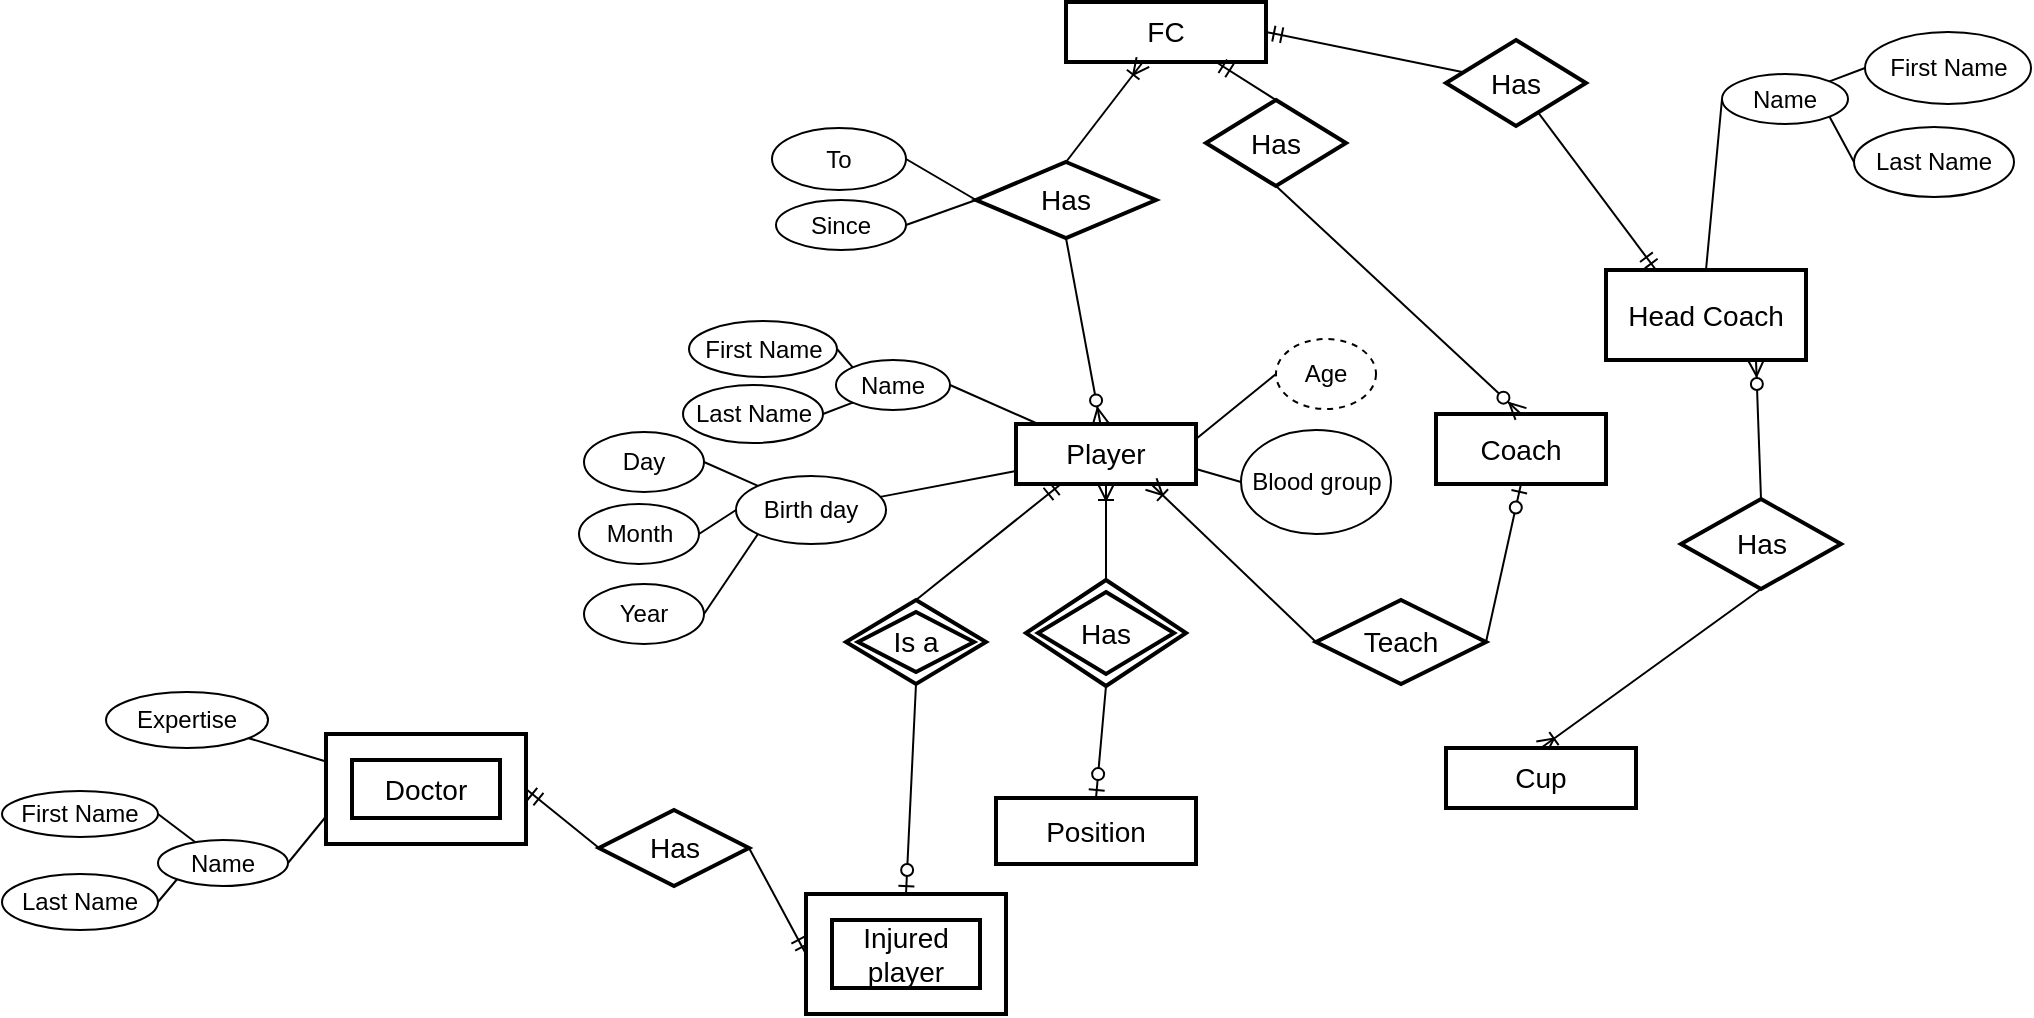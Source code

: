 <mxfile version="10.4.6" type="github"><diagram name="Page-1" id="e56a1550-8fbb-45ad-956c-1786394a9013"><mxGraphModel dx="2288" dy="685" grid="1" gridSize="10" guides="1" tooltips="1" connect="1" arrows="1" fold="1" page="1" pageScale="1" pageWidth="1100" pageHeight="850" background="#ffffff" math="0" shadow="0"><root><mxCell id="0"/><mxCell id="1" parent="0"/><mxCell id="apq4QGrBXz5iYKbzIYqq-2" value="FC" style="strokeWidth=2;whiteSpace=wrap;html=1;align=center;fontSize=14;" parent="1" vertex="1"><mxGeometry x="460" y="89" width="100" height="30" as="geometry"/></mxCell><mxCell id="apq4QGrBXz5iYKbzIYqq-28" style="rounded=0;orthogonalLoop=1;jettySize=auto;html=1;entryX=1;entryY=0.5;entryDx=0;entryDy=0;endArrow=none;endFill=0;" parent="1" source="apq4QGrBXz5iYKbzIYqq-3" target="RYt1uZxcFI_-BedDhEhb-3" edge="1"><mxGeometry relative="1" as="geometry"><mxPoint x="575" y="315" as="targetPoint"/></mxGeometry></mxCell><mxCell id="apq4QGrBXz5iYKbzIYqq-36" style="rounded=0;orthogonalLoop=1;jettySize=auto;html=1;endArrow=none;endFill=0;" parent="1" source="apq4QGrBXz5iYKbzIYqq-3" target="RYt1uZxcFI_-BedDhEhb-1" edge="1"><mxGeometry relative="1" as="geometry"><mxPoint x="330" y="350" as="targetPoint"/></mxGeometry></mxCell><mxCell id="apq4QGrBXz5iYKbzIYqq-57" style="rounded=0;orthogonalLoop=1;jettySize=auto;html=1;exitX=1;exitY=0.75;exitDx=0;exitDy=0;entryX=0;entryY=0.5;entryDx=0;entryDy=0;endArrow=none;endFill=0;" parent="1" source="apq4QGrBXz5iYKbzIYqq-3" target="apq4QGrBXz5iYKbzIYqq-29" edge="1"><mxGeometry relative="1" as="geometry"/></mxCell><mxCell id="apq4QGrBXz5iYKbzIYqq-58" style="rounded=0;orthogonalLoop=1;jettySize=auto;html=1;exitX=1;exitY=0.25;exitDx=0;exitDy=0;entryX=0;entryY=0.5;entryDx=0;entryDy=0;endArrow=none;endFill=0;" parent="1" source="apq4QGrBXz5iYKbzIYqq-3" target="apq4QGrBXz5iYKbzIYqq-32" edge="1"><mxGeometry relative="1" as="geometry"/></mxCell><mxCell id="apq4QGrBXz5iYKbzIYqq-3" value="Player&lt;br&gt;" style="strokeWidth=2;whiteSpace=wrap;html=1;align=center;fontSize=14;" parent="1" vertex="1"><mxGeometry x="435" y="300" width="90" height="30" as="geometry"/></mxCell><mxCell id="apq4QGrBXz5iYKbzIYqq-10" style="rounded=0;orthogonalLoop=1;jettySize=auto;html=1;endArrow=ERzeroToMany;endFill=1;exitX=0.5;exitY=1;exitDx=0;exitDy=0;" parent="1" source="apq4QGrBXz5iYKbzIYqq-6" target="apq4QGrBXz5iYKbzIYqq-3" edge="1"><mxGeometry relative="1" as="geometry"/></mxCell><mxCell id="apq4QGrBXz5iYKbzIYqq-11" style="rounded=0;orthogonalLoop=1;jettySize=auto;html=1;endArrow=ERoneToMany;endFill=0;exitX=0.5;exitY=0;exitDx=0;exitDy=0;" parent="1" source="apq4QGrBXz5iYKbzIYqq-6" target="apq4QGrBXz5iYKbzIYqq-2" edge="1"><mxGeometry relative="1" as="geometry"/></mxCell><mxCell id="BGSauwcj2o7iFnSYqg16-22" style="rounded=0;orthogonalLoop=1;jettySize=auto;html=1;exitX=0;exitY=0.5;exitDx=0;exitDy=0;endArrow=none;endFill=0;entryX=1;entryY=0.5;entryDx=0;entryDy=0;" parent="1" source="apq4QGrBXz5iYKbzIYqq-6" target="BGSauwcj2o7iFnSYqg16-19" edge="1"><mxGeometry relative="1" as="geometry"><mxPoint x="320" y="128" as="targetPoint"/></mxGeometry></mxCell><mxCell id="BGSauwcj2o7iFnSYqg16-23" style="rounded=0;orthogonalLoop=1;jettySize=auto;html=1;exitX=0;exitY=0.5;exitDx=0;exitDy=0;entryX=1;entryY=0.5;entryDx=0;entryDy=0;endArrow=none;endFill=0;" parent="1" source="apq4QGrBXz5iYKbzIYqq-6" target="BGSauwcj2o7iFnSYqg16-18" edge="1"><mxGeometry relative="1" as="geometry"/></mxCell><mxCell id="apq4QGrBXz5iYKbzIYqq-6" value="Has" style="shape=rhombus;strokeWidth=2;fontSize=17;perimeter=rhombusPerimeter;whiteSpace=wrap;html=1;align=center;fontSize=14;" parent="1" vertex="1"><mxGeometry x="415" y="169" width="90" height="38" as="geometry"/></mxCell><mxCell id="apq4QGrBXz5iYKbzIYqq-14" style="edgeStyle=orthogonalEdgeStyle;rounded=0;orthogonalLoop=1;jettySize=auto;html=1;entryX=0.5;entryY=1;entryDx=0;entryDy=0;exitX=0.5;exitY=0;exitDx=0;exitDy=0;endArrow=ERoneToMany;endFill=0;" parent="1" source="BGSauwcj2o7iFnSYqg16-17" target="apq4QGrBXz5iYKbzIYqq-3" edge="1"><mxGeometry relative="1" as="geometry"><mxPoint x="480" y="375" as="sourcePoint"/></mxGeometry></mxCell><mxCell id="apq4QGrBXz5iYKbzIYqq-15" style="rounded=0;orthogonalLoop=1;jettySize=auto;html=1;entryX=0.5;entryY=0;entryDx=0;entryDy=0;exitX=0.5;exitY=1;exitDx=0;exitDy=0;endArrow=ERzeroToOne;endFill=1;" parent="1" source="BGSauwcj2o7iFnSYqg16-17" target="RYt1uZxcFI_-BedDhEhb-37" edge="1"><mxGeometry relative="1" as="geometry"><mxPoint x="480" y="440" as="sourcePoint"/><mxPoint x="480" y="490" as="targetPoint"/></mxGeometry></mxCell><mxCell id="apq4QGrBXz5iYKbzIYqq-26" style="rounded=0;orthogonalLoop=1;jettySize=auto;html=1;exitX=0;exitY=1;exitDx=0;exitDy=0;entryX=1;entryY=0.5;entryDx=0;entryDy=0;endArrow=none;endFill=0;" parent="1" source="RYt1uZxcFI_-BedDhEhb-3" target="apq4QGrBXz5iYKbzIYqq-20" edge="1"><mxGeometry relative="1" as="geometry"><mxPoint x="462.5" y="335.5" as="sourcePoint"/></mxGeometry></mxCell><mxCell id="apq4QGrBXz5iYKbzIYqq-71" style="rounded=0;orthogonalLoop=1;jettySize=auto;html=1;exitX=0;exitY=0;exitDx=0;exitDy=0;entryX=1;entryY=0.5;entryDx=0;entryDy=0;endArrow=none;endFill=0;" parent="1" source="RYt1uZxcFI_-BedDhEhb-3" target="apq4QGrBXz5iYKbzIYqq-18" edge="1"><mxGeometry relative="1" as="geometry"><mxPoint x="417.5" y="300.5" as="sourcePoint"/></mxGeometry></mxCell><mxCell id="apq4QGrBXz5iYKbzIYqq-18" value="First Name&lt;br&gt;" style="ellipse;whiteSpace=wrap;html=1;" parent="1" vertex="1"><mxGeometry x="271.5" y="248.5" width="74" height="28" as="geometry"/></mxCell><mxCell id="apq4QGrBXz5iYKbzIYqq-20" value="Last Name" style="ellipse;whiteSpace=wrap;html=1;" parent="1" vertex="1"><mxGeometry x="268.5" y="280.5" width="70" height="29" as="geometry"/></mxCell><mxCell id="apq4QGrBXz5iYKbzIYqq-29" value="Blood group" style="ellipse;whiteSpace=wrap;html=1;" parent="1" vertex="1"><mxGeometry x="547.5" y="303" width="75" height="52" as="geometry"/></mxCell><mxCell id="apq4QGrBXz5iYKbzIYqq-32" value="Age" style="ellipse;whiteSpace=wrap;html=1;dashed=1;" parent="1" vertex="1"><mxGeometry x="565" y="257.5" width="50" height="35" as="geometry"/></mxCell><mxCell id="apq4QGrBXz5iYKbzIYqq-41" style="rounded=0;orthogonalLoop=1;jettySize=auto;html=1;entryX=1;entryY=0.5;entryDx=0;entryDy=0;exitX=0;exitY=0.5;exitDx=0;exitDy=0;endArrow=none;endFill=0;" parent="1" source="RYt1uZxcFI_-BedDhEhb-1" target="apq4QGrBXz5iYKbzIYqq-38" edge="1"><mxGeometry relative="1" as="geometry"><mxPoint x="275" y="350" as="sourcePoint"/></mxGeometry></mxCell><mxCell id="apq4QGrBXz5iYKbzIYqq-59" style="rounded=0;orthogonalLoop=1;jettySize=auto;html=1;exitX=0;exitY=1;exitDx=0;exitDy=0;entryX=1;entryY=0.5;entryDx=0;entryDy=0;endArrow=none;endFill=0;" parent="1" source="RYt1uZxcFI_-BedDhEhb-1" target="apq4QGrBXz5iYKbzIYqq-39" edge="1"><mxGeometry relative="1" as="geometry"><mxPoint x="291" y="375" as="sourcePoint"/></mxGeometry></mxCell><mxCell id="apq4QGrBXz5iYKbzIYqq-60" style="rounded=0;orthogonalLoop=1;jettySize=auto;html=1;exitX=0;exitY=0;exitDx=0;exitDy=0;entryX=1;entryY=0.5;entryDx=0;entryDy=0;endArrow=none;endFill=0;" parent="1" source="RYt1uZxcFI_-BedDhEhb-1" target="apq4QGrBXz5iYKbzIYqq-37" edge="1"><mxGeometry relative="1" as="geometry"><mxPoint x="291" y="325" as="sourcePoint"/></mxGeometry></mxCell><mxCell id="apq4QGrBXz5iYKbzIYqq-37" value="Day" style="ellipse;whiteSpace=wrap;html=1;" parent="1" vertex="1"><mxGeometry x="219" y="304" width="60" height="30" as="geometry"/></mxCell><mxCell id="apq4QGrBXz5iYKbzIYqq-38" value="Month" style="ellipse;whiteSpace=wrap;html=1;" parent="1" vertex="1"><mxGeometry x="216.5" y="340" width="60" height="30" as="geometry"/></mxCell><mxCell id="apq4QGrBXz5iYKbzIYqq-39" value="Year" style="ellipse;whiteSpace=wrap;html=1;" parent="1" vertex="1"><mxGeometry x="219" y="380" width="60" height="30" as="geometry"/></mxCell><mxCell id="apq4QGrBXz5iYKbzIYqq-52" style="rounded=0;orthogonalLoop=1;jettySize=auto;html=1;entryX=0;entryY=0.5;entryDx=0;entryDy=0;endArrow=none;endFill=0;exitX=0.5;exitY=0;exitDx=0;exitDy=0;" parent="1" source="apq4QGrBXz5iYKbzIYqq-43" target="RYt1uZxcFI_-BedDhEhb-12" edge="1"><mxGeometry relative="1" as="geometry"><mxPoint x="998" y="210" as="targetPoint"/></mxGeometry></mxCell><mxCell id="apq4QGrBXz5iYKbzIYqq-43" value="Head Coach" style="strokeWidth=2;whiteSpace=wrap;html=1;align=center;fontSize=14;" parent="1" vertex="1"><mxGeometry x="730" y="223" width="100" height="45" as="geometry"/></mxCell><mxCell id="apq4QGrBXz5iYKbzIYqq-45" style="rounded=0;orthogonalLoop=1;jettySize=auto;html=1;entryX=0.25;entryY=0;entryDx=0;entryDy=0;endArrow=ERmandOne;endFill=0;" parent="1" source="apq4QGrBXz5iYKbzIYqq-44" target="apq4QGrBXz5iYKbzIYqq-43" edge="1"><mxGeometry relative="1" as="geometry"/></mxCell><mxCell id="apq4QGrBXz5iYKbzIYqq-46" style="rounded=0;orthogonalLoop=1;jettySize=auto;html=1;entryX=1;entryY=0.5;entryDx=0;entryDy=0;endArrow=ERmandOne;endFill=0;" parent="1" source="apq4QGrBXz5iYKbzIYqq-44" target="apq4QGrBXz5iYKbzIYqq-2" edge="1"><mxGeometry relative="1" as="geometry"/></mxCell><mxCell id="apq4QGrBXz5iYKbzIYqq-44" value="Has" style="shape=rhombus;strokeWidth=2;fontSize=17;perimeter=rhombusPerimeter;whiteSpace=wrap;html=1;align=center;fontSize=14;" parent="1" vertex="1"><mxGeometry x="650" y="108" width="70" height="43" as="geometry"/></mxCell><mxCell id="apq4QGrBXz5iYKbzIYqq-56" style="rounded=0;orthogonalLoop=1;jettySize=auto;html=1;entryX=0.75;entryY=1;entryDx=0;entryDy=0;strokeColor=#000000;endArrow=ERoneToMany;endFill=0;exitX=0;exitY=0.5;exitDx=0;exitDy=0;" parent="1" source="apq4QGrBXz5iYKbzIYqq-53" target="apq4QGrBXz5iYKbzIYqq-3" edge="1"><mxGeometry relative="1" as="geometry"/></mxCell><mxCell id="apq4QGrBXz5iYKbzIYqq-61" style="rounded=0;orthogonalLoop=1;jettySize=auto;html=1;exitX=1;exitY=0.5;exitDx=0;exitDy=0;entryX=0.5;entryY=1;entryDx=0;entryDy=0;endArrow=ERzeroToOne;endFill=1;" parent="1" source="apq4QGrBXz5iYKbzIYqq-53" target="RYt1uZxcFI_-BedDhEhb-16" edge="1"><mxGeometry relative="1" as="geometry"/></mxCell><mxCell id="apq4QGrBXz5iYKbzIYqq-53" value="Teach" style="shape=rhombus;strokeWidth=2;fontSize=17;perimeter=rhombusPerimeter;whiteSpace=wrap;html=1;align=center;fontSize=14;" parent="1" vertex="1"><mxGeometry x="585" y="388" width="85" height="42" as="geometry"/></mxCell><mxCell id="apq4QGrBXz5iYKbzIYqq-62" style="rounded=0;orthogonalLoop=1;jettySize=auto;html=1;exitX=0.5;exitY=0;exitDx=0;exitDy=0;entryX=0.75;entryY=1;entryDx=0;entryDy=0;endArrow=ERzeroToMany;endFill=1;" parent="1" source="apq4QGrBXz5iYKbzIYqq-54" target="apq4QGrBXz5iYKbzIYqq-43" edge="1"><mxGeometry relative="1" as="geometry"/></mxCell><mxCell id="apq4QGrBXz5iYKbzIYqq-64" style="rounded=0;orthogonalLoop=1;jettySize=auto;html=1;exitX=0.5;exitY=1;exitDx=0;exitDy=0;entryX=0.5;entryY=0;entryDx=0;entryDy=0;endArrow=ERoneToMany;endFill=0;" parent="1" source="apq4QGrBXz5iYKbzIYqq-54" target="apq4QGrBXz5iYKbzIYqq-63" edge="1"><mxGeometry relative="1" as="geometry"/></mxCell><mxCell id="apq4QGrBXz5iYKbzIYqq-54" value="Has" style="shape=rhombus;strokeWidth=2;fontSize=17;perimeter=rhombusPerimeter;whiteSpace=wrap;html=1;align=center;fontSize=14;" parent="1" vertex="1"><mxGeometry x="767.5" y="337.5" width="80" height="45" as="geometry"/></mxCell><mxCell id="apq4QGrBXz5iYKbzIYqq-63" value="Cup" style="strokeWidth=2;whiteSpace=wrap;html=1;align=center;fontSize=14;" parent="1" vertex="1"><mxGeometry x="650" y="462" width="95" height="30" as="geometry"/></mxCell><mxCell id="BGSauwcj2o7iFnSYqg16-9" style="rounded=0;orthogonalLoop=1;jettySize=auto;html=1;exitX=1;exitY=0.5;exitDx=0;exitDy=0;entryX=0;entryY=0.75;entryDx=0;entryDy=0;endArrow=none;endFill=0;" parent="1" source="RYt1uZxcFI_-BedDhEhb-2" target="RYt1uZxcFI_-BedDhEhb-38" edge="1"><mxGeometry relative="1" as="geometry"><mxPoint x="-20" y="532" as="sourcePoint"/><mxPoint x="150" y="557" as="targetPoint"/></mxGeometry></mxCell><mxCell id="BGSauwcj2o7iFnSYqg16-16" style="rounded=0;orthogonalLoop=1;jettySize=auto;html=1;endArrow=none;endFill=0;exitX=0;exitY=0.25;exitDx=0;exitDy=0;" parent="1" source="RYt1uZxcFI_-BedDhEhb-38" target="BGSauwcj2o7iFnSYqg16-15" edge="1"><mxGeometry relative="1" as="geometry"><mxPoint x="105" y="528.224" as="sourcePoint"/></mxGeometry></mxCell><mxCell id="BGSauwcj2o7iFnSYqg16-7" style="rounded=0;orthogonalLoop=1;jettySize=auto;html=1;entryX=1;entryY=0.5;entryDx=0;entryDy=0;endArrow=none;endFill=0;" parent="1" source="RYt1uZxcFI_-BedDhEhb-2" target="BGSauwcj2o7iFnSYqg16-5" edge="1"><mxGeometry relative="1" as="geometry"><mxPoint x="24" y="407.5" as="sourcePoint"/></mxGeometry></mxCell><mxCell id="BGSauwcj2o7iFnSYqg16-8" style="rounded=0;orthogonalLoop=1;jettySize=auto;html=1;exitX=0;exitY=1;exitDx=0;exitDy=0;entryX=1;entryY=0.5;entryDx=0;entryDy=0;endArrow=none;endFill=0;" parent="1" source="RYt1uZxcFI_-BedDhEhb-2" target="BGSauwcj2o7iFnSYqg16-6" edge="1"><mxGeometry relative="1" as="geometry"><mxPoint x="24" y="457.5" as="sourcePoint"/></mxGeometry></mxCell><mxCell id="BGSauwcj2o7iFnSYqg16-5" value="First Name&lt;br&gt;" style="ellipse;whiteSpace=wrap;html=1;" parent="1" vertex="1"><mxGeometry x="-72" y="483.5" width="78" height="23" as="geometry"/></mxCell><mxCell id="BGSauwcj2o7iFnSYqg16-6" value="Last Name" style="ellipse;whiteSpace=wrap;html=1;" parent="1" vertex="1"><mxGeometry x="-72" y="525" width="78" height="28" as="geometry"/></mxCell><mxCell id="BGSauwcj2o7iFnSYqg16-12" style="rounded=0;orthogonalLoop=1;jettySize=auto;html=1;entryX=1;entryY=0.5;entryDx=0;entryDy=0;endArrow=ERmandOne;endFill=0;exitX=0;exitY=0.5;exitDx=0;exitDy=0;" parent="1" source="BGSauwcj2o7iFnSYqg16-11" target="RYt1uZxcFI_-BedDhEhb-38" edge="1"><mxGeometry relative="1" as="geometry"><mxPoint x="245" y="582" as="targetPoint"/></mxGeometry></mxCell><mxCell id="BGSauwcj2o7iFnSYqg16-13" style="rounded=0;orthogonalLoop=1;jettySize=auto;html=1;exitX=1;exitY=0.5;exitDx=0;exitDy=0;entryX=0;entryY=0.5;entryDx=0;entryDy=0;endArrow=ERmandOne;endFill=0;" parent="1" source="BGSauwcj2o7iFnSYqg16-11" target="RYt1uZxcFI_-BedDhEhb-28" edge="1"><mxGeometry relative="1" as="geometry"/></mxCell><mxCell id="BGSauwcj2o7iFnSYqg16-11" value="Has" style="shape=rhombus;strokeWidth=2;fontSize=17;perimeter=rhombusPerimeter;whiteSpace=wrap;html=1;align=center;fontSize=14;" parent="1" vertex="1"><mxGeometry x="226.5" y="493" width="75" height="38" as="geometry"/></mxCell><mxCell id="BGSauwcj2o7iFnSYqg16-15" value="Expertise" style="ellipse;whiteSpace=wrap;html=1;" parent="1" vertex="1"><mxGeometry x="-20" y="434" width="81" height="28" as="geometry"/></mxCell><mxCell id="BGSauwcj2o7iFnSYqg16-17" value="Has" style="shape=rhombus;double=1;strokeWidth=2;fontSize=17;perimeter=rhombusPerimeter;whiteSpace=wrap;html=1;align=center;fontSize=14;" parent="1" vertex="1"><mxGeometry x="440" y="378" width="80" height="53" as="geometry"/></mxCell><mxCell id="BGSauwcj2o7iFnSYqg16-18" value="To" style="ellipse;whiteSpace=wrap;html=1;" parent="1" vertex="1"><mxGeometry x="313" y="152" width="67" height="31" as="geometry"/></mxCell><mxCell id="BGSauwcj2o7iFnSYqg16-19" value="Since" style="ellipse;whiteSpace=wrap;html=1;" parent="1" vertex="1"><mxGeometry x="315" y="188" width="65" height="25" as="geometry"/></mxCell><mxCell id="RYt1uZxcFI_-BedDhEhb-1" value="Birth day" style="ellipse;whiteSpace=wrap;html=1;" vertex="1" parent="1"><mxGeometry x="295" y="326" width="75" height="34" as="geometry"/></mxCell><mxCell id="RYt1uZxcFI_-BedDhEhb-2" value="Name" style="ellipse;whiteSpace=wrap;html=1;" vertex="1" parent="1"><mxGeometry x="6" y="508" width="65" height="23" as="geometry"/></mxCell><mxCell id="RYt1uZxcFI_-BedDhEhb-3" value="Name" style="ellipse;whiteSpace=wrap;html=1;" vertex="1" parent="1"><mxGeometry x="345" y="268" width="57" height="25" as="geometry"/></mxCell><mxCell id="RYt1uZxcFI_-BedDhEhb-8" style="rounded=0;orthogonalLoop=1;jettySize=auto;html=1;exitX=1;exitY=1;exitDx=0;exitDy=0;entryX=0;entryY=0.5;entryDx=0;entryDy=0;endArrow=none;endFill=0;" edge="1" parent="1" source="RYt1uZxcFI_-BedDhEhb-12" target="RYt1uZxcFI_-BedDhEhb-11"><mxGeometry relative="1" as="geometry"><mxPoint x="935" y="162.5" as="sourcePoint"/></mxGeometry></mxCell><mxCell id="RYt1uZxcFI_-BedDhEhb-9" style="rounded=0;orthogonalLoop=1;jettySize=auto;html=1;exitX=1;exitY=0;exitDx=0;exitDy=0;entryX=0;entryY=0.5;entryDx=0;entryDy=0;endArrow=none;endFill=0;" edge="1" parent="1" source="RYt1uZxcFI_-BedDhEhb-12" target="RYt1uZxcFI_-BedDhEhb-10"><mxGeometry relative="1" as="geometry"><mxPoint x="890" y="127.5" as="sourcePoint"/></mxGeometry></mxCell><mxCell id="RYt1uZxcFI_-BedDhEhb-10" value="First Name&lt;br&gt;" style="ellipse;whiteSpace=wrap;html=1;" vertex="1" parent="1"><mxGeometry x="859.5" y="104" width="83" height="36" as="geometry"/></mxCell><mxCell id="RYt1uZxcFI_-BedDhEhb-11" value="Last Name" style="ellipse;whiteSpace=wrap;html=1;" vertex="1" parent="1"><mxGeometry x="854" y="151.5" width="80" height="35" as="geometry"/></mxCell><mxCell id="RYt1uZxcFI_-BedDhEhb-12" value="Name" style="ellipse;whiteSpace=wrap;html=1;" vertex="1" parent="1"><mxGeometry x="788" y="125" width="63" height="25" as="geometry"/></mxCell><mxCell id="RYt1uZxcFI_-BedDhEhb-16" value="Coach" style="strokeWidth=2;whiteSpace=wrap;html=1;align=center;fontSize=14;" vertex="1" parent="1"><mxGeometry x="645" y="295" width="85" height="35" as="geometry"/></mxCell><mxCell id="RYt1uZxcFI_-BedDhEhb-23" style="edgeStyle=none;rounded=0;orthogonalLoop=1;jettySize=auto;html=1;exitX=0.5;exitY=0;exitDx=0;exitDy=0;entryX=0.75;entryY=1;entryDx=0;entryDy=0;endArrow=ERmandOne;endFill=0;strokeColor=#000000;" edge="1" parent="1" source="RYt1uZxcFI_-BedDhEhb-22" target="apq4QGrBXz5iYKbzIYqq-2"><mxGeometry relative="1" as="geometry"/></mxCell><mxCell id="RYt1uZxcFI_-BedDhEhb-24" style="edgeStyle=none;rounded=0;orthogonalLoop=1;jettySize=auto;html=1;exitX=0.5;exitY=1;exitDx=0;exitDy=0;entryX=0.5;entryY=0;entryDx=0;entryDy=0;endArrow=ERzeroToMany;endFill=1;strokeColor=#000000;" edge="1" parent="1" source="RYt1uZxcFI_-BedDhEhb-22" target="RYt1uZxcFI_-BedDhEhb-16"><mxGeometry relative="1" as="geometry"/></mxCell><mxCell id="RYt1uZxcFI_-BedDhEhb-22" value="Has" style="shape=rhombus;strokeWidth=2;fontSize=17;perimeter=rhombusPerimeter;whiteSpace=wrap;html=1;align=center;fontSize=14;" vertex="1" parent="1"><mxGeometry x="530" y="138" width="70" height="43" as="geometry"/></mxCell><mxCell id="RYt1uZxcFI_-BedDhEhb-28" value="Injured player&lt;br&gt;" style="shape=ext;strokeWidth=2;margin=10;double=1;whiteSpace=wrap;html=1;align=center;fontSize=14;" vertex="1" parent="1"><mxGeometry x="330" y="535" width="100" height="60" as="geometry"/></mxCell><mxCell id="RYt1uZxcFI_-BedDhEhb-30" style="edgeStyle=none;rounded=0;orthogonalLoop=1;jettySize=auto;html=1;exitX=0.5;exitY=1;exitDx=0;exitDy=0;entryX=0.5;entryY=0;entryDx=0;entryDy=0;endArrow=ERzeroToOne;endFill=1;strokeColor=#000000;" edge="1" parent="1" source="RYt1uZxcFI_-BedDhEhb-29" target="RYt1uZxcFI_-BedDhEhb-28"><mxGeometry relative="1" as="geometry"/></mxCell><mxCell id="RYt1uZxcFI_-BedDhEhb-31" style="edgeStyle=none;rounded=0;orthogonalLoop=1;jettySize=auto;html=1;exitX=0.5;exitY=0;exitDx=0;exitDy=0;entryX=0.25;entryY=1;entryDx=0;entryDy=0;endArrow=ERmandOne;endFill=0;strokeColor=#000000;" edge="1" parent="1" source="RYt1uZxcFI_-BedDhEhb-29" target="apq4QGrBXz5iYKbzIYqq-3"><mxGeometry relative="1" as="geometry"/></mxCell><mxCell id="RYt1uZxcFI_-BedDhEhb-29" value="Is a" style="shape=rhombus;double=1;strokeWidth=2;fontSize=17;perimeter=rhombusPerimeter;whiteSpace=wrap;html=1;align=center;fontSize=14;" vertex="1" parent="1"><mxGeometry x="350" y="388" width="70" height="42" as="geometry"/></mxCell><mxCell id="RYt1uZxcFI_-BedDhEhb-37" value="Position&lt;br&gt;" style="strokeWidth=2;whiteSpace=wrap;html=1;align=center;fontSize=14;" vertex="1" parent="1"><mxGeometry x="425" y="487" width="100" height="33" as="geometry"/></mxCell><mxCell id="RYt1uZxcFI_-BedDhEhb-38" value="Doctor&lt;br&gt;" style="shape=ext;strokeWidth=2;margin=10;double=1;whiteSpace=wrap;html=1;align=center;fontSize=14;" vertex="1" parent="1"><mxGeometry x="90" y="455" width="100" height="55" as="geometry"/></mxCell></root></mxGraphModel></diagram></mxfile>